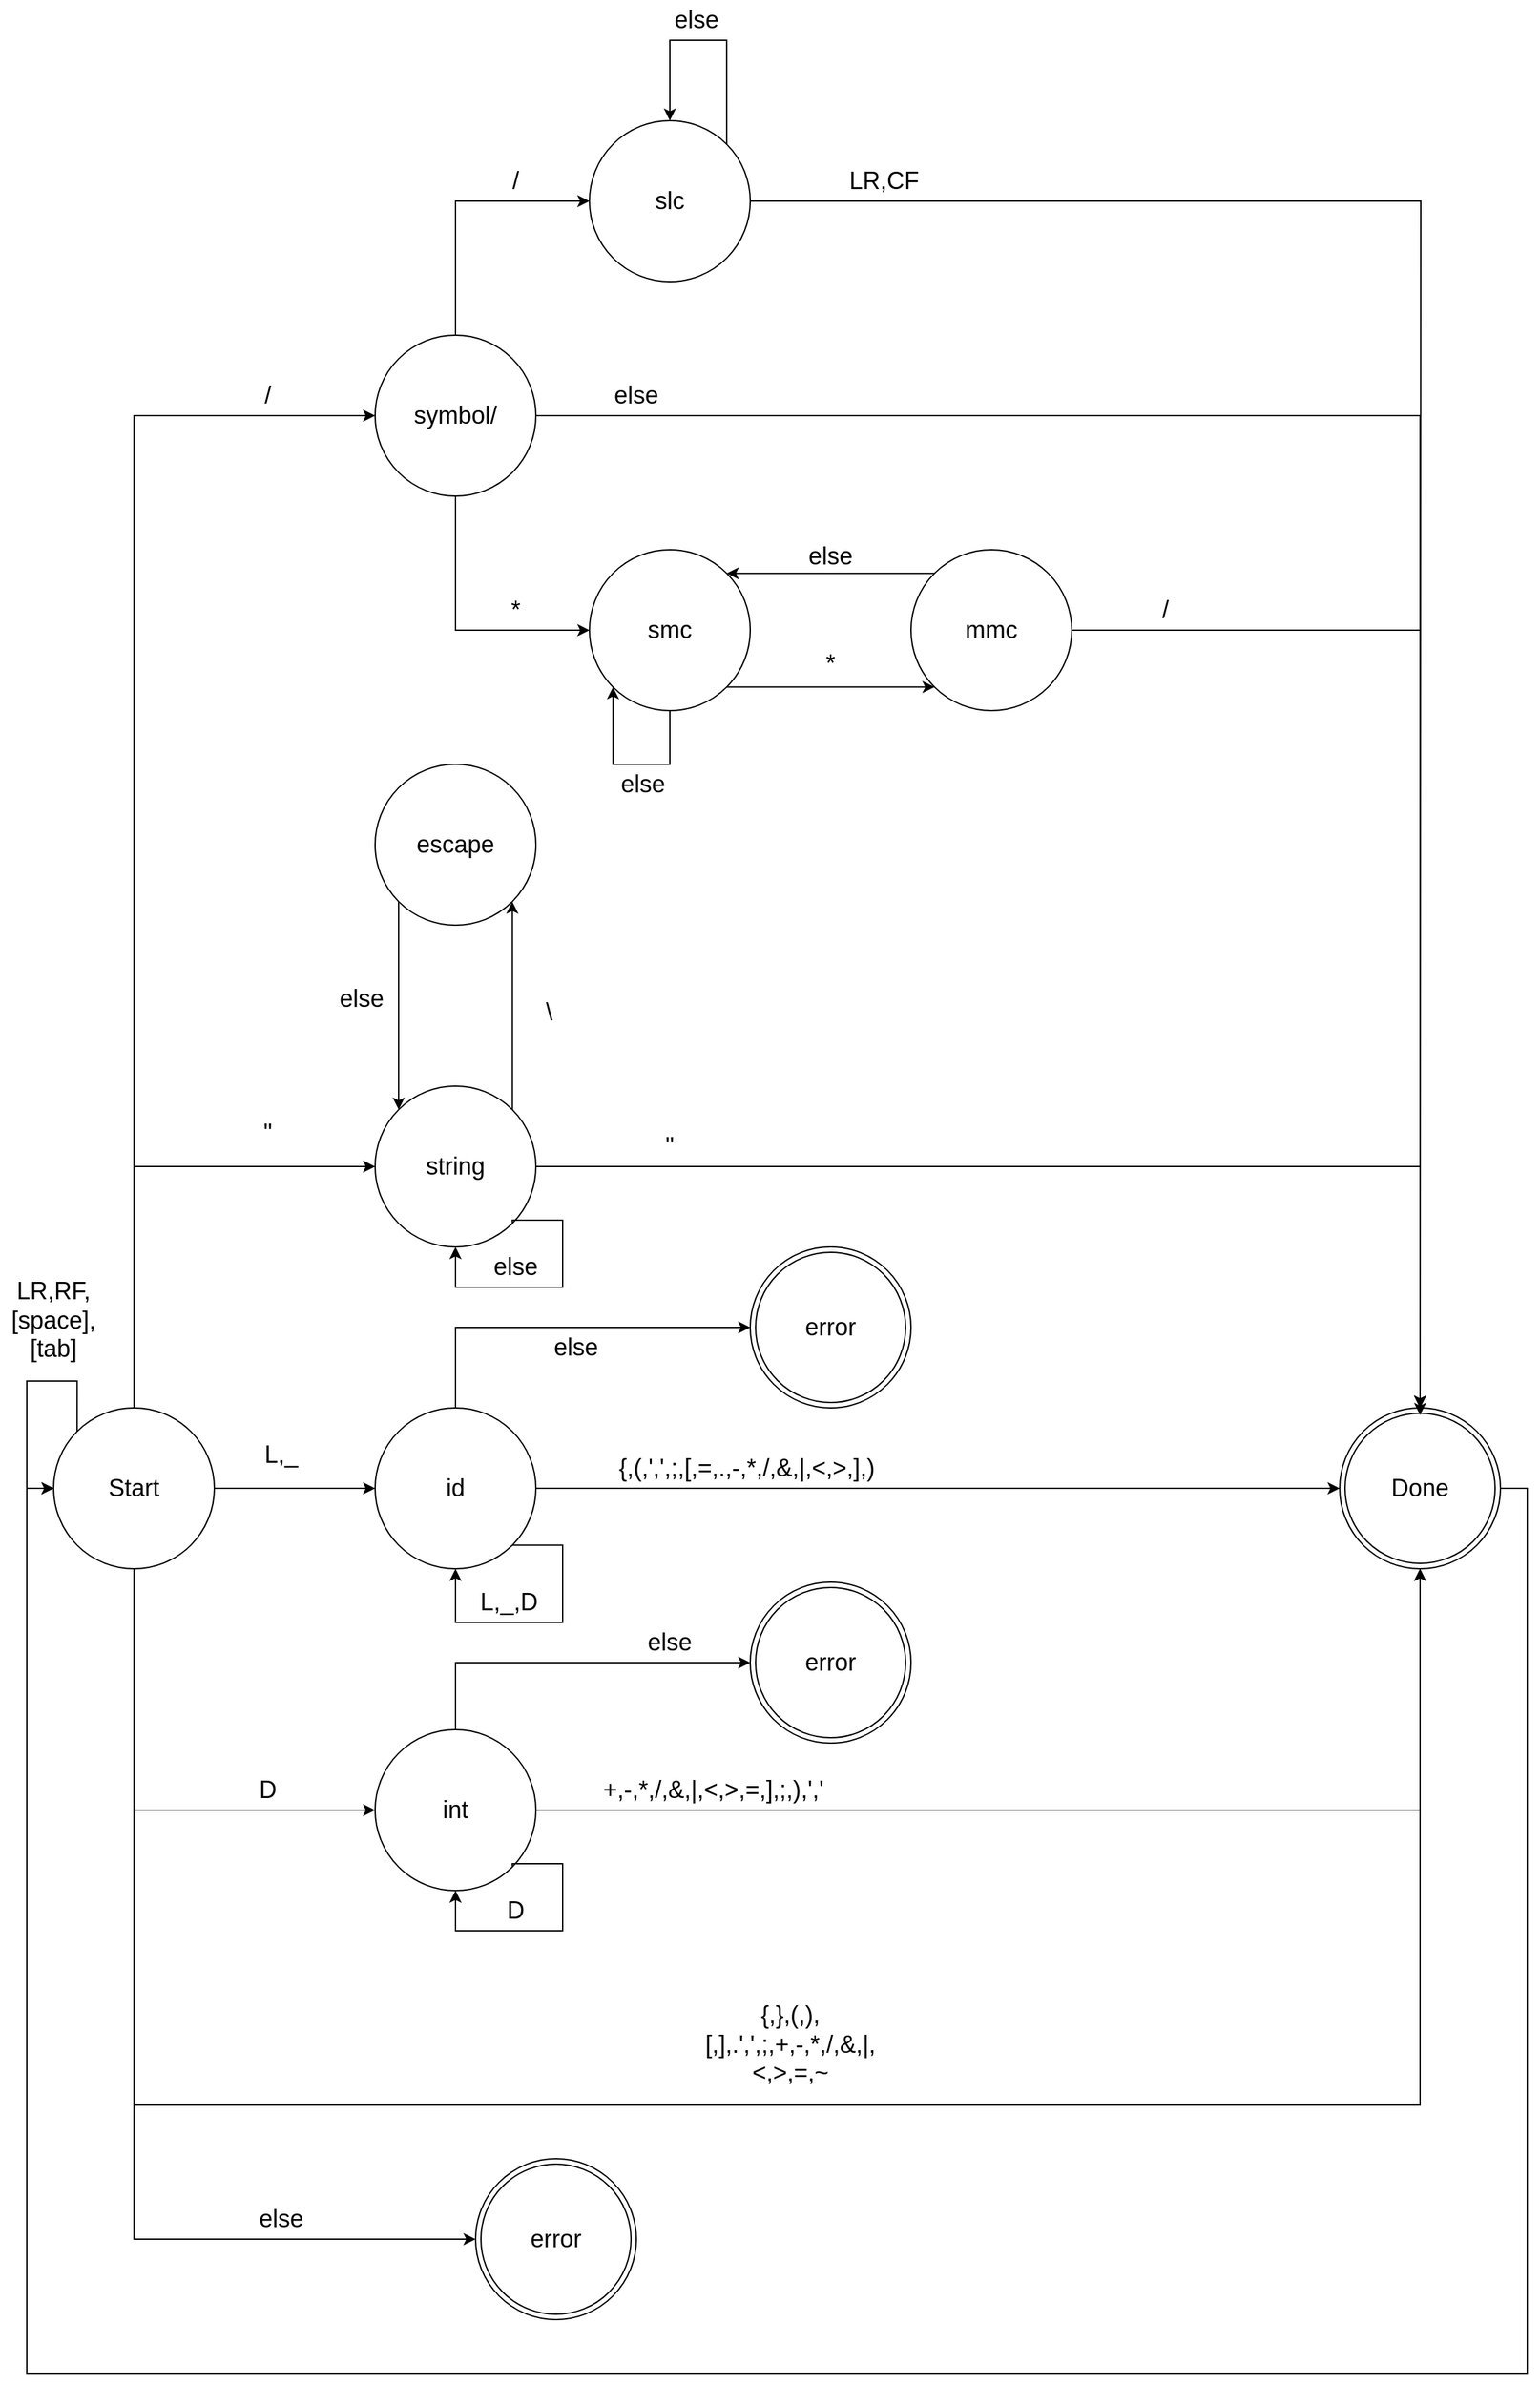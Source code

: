 <mxfile version="23.1.6" type="device">
  <diagram name="Page-1" id="DJ9qgCi5V4KrWlo1G7NN">
    <mxGraphModel dx="955" dy="1575" grid="1" gridSize="10" guides="1" tooltips="1" connect="1" arrows="1" fold="1" page="1" pageScale="1" pageWidth="850" pageHeight="1100" math="0" shadow="0">
      <root>
        <mxCell id="0" />
        <mxCell id="1" parent="0" />
        <mxCell id="LuI5FTJY5WwARPnOgoLh-7" style="edgeStyle=orthogonalEdgeStyle;rounded=0;orthogonalLoop=1;jettySize=auto;html=1;exitX=1;exitY=0.5;exitDx=0;exitDy=0;entryX=0;entryY=0.5;entryDx=0;entryDy=0;" edge="1" parent="1" source="LuI5FTJY5WwARPnOgoLh-1" target="LuI5FTJY5WwARPnOgoLh-2">
          <mxGeometry relative="1" as="geometry" />
        </mxCell>
        <mxCell id="LuI5FTJY5WwARPnOgoLh-8" style="edgeStyle=orthogonalEdgeStyle;rounded=0;orthogonalLoop=1;jettySize=auto;html=1;exitX=0.5;exitY=0;exitDx=0;exitDy=0;entryX=0;entryY=0.5;entryDx=0;entryDy=0;" edge="1" parent="1" source="LuI5FTJY5WwARPnOgoLh-1" target="LuI5FTJY5WwARPnOgoLh-3">
          <mxGeometry relative="1" as="geometry" />
        </mxCell>
        <mxCell id="LuI5FTJY5WwARPnOgoLh-9" style="edgeStyle=orthogonalEdgeStyle;rounded=0;orthogonalLoop=1;jettySize=auto;html=1;exitX=0.5;exitY=0;exitDx=0;exitDy=0;entryX=0;entryY=0.5;entryDx=0;entryDy=0;" edge="1" parent="1" source="LuI5FTJY5WwARPnOgoLh-1" target="LuI5FTJY5WwARPnOgoLh-4">
          <mxGeometry relative="1" as="geometry" />
        </mxCell>
        <mxCell id="LuI5FTJY5WwARPnOgoLh-10" style="edgeStyle=orthogonalEdgeStyle;rounded=0;orthogonalLoop=1;jettySize=auto;html=1;exitX=0.5;exitY=1;exitDx=0;exitDy=0;entryX=0;entryY=0.5;entryDx=0;entryDy=0;" edge="1" parent="1" source="LuI5FTJY5WwARPnOgoLh-1" target="LuI5FTJY5WwARPnOgoLh-5">
          <mxGeometry relative="1" as="geometry" />
        </mxCell>
        <mxCell id="LuI5FTJY5WwARPnOgoLh-67" style="edgeStyle=orthogonalEdgeStyle;rounded=0;orthogonalLoop=1;jettySize=auto;html=1;exitX=0.5;exitY=1;exitDx=0;exitDy=0;entryX=0.5;entryY=1;entryDx=0;entryDy=0;" edge="1" parent="1" source="LuI5FTJY5WwARPnOgoLh-1" target="LuI5FTJY5WwARPnOgoLh-12">
          <mxGeometry relative="1" as="geometry">
            <Array as="points">
              <mxPoint x="140" y="880" />
              <mxPoint x="1100" y="880" />
            </Array>
          </mxGeometry>
        </mxCell>
        <mxCell id="LuI5FTJY5WwARPnOgoLh-69" style="edgeStyle=orthogonalEdgeStyle;rounded=0;orthogonalLoop=1;jettySize=auto;html=1;exitX=0.5;exitY=1;exitDx=0;exitDy=0;entryX=0;entryY=0.5;entryDx=0;entryDy=0;" edge="1" parent="1" source="LuI5FTJY5WwARPnOgoLh-1" target="LuI5FTJY5WwARPnOgoLh-68">
          <mxGeometry relative="1" as="geometry" />
        </mxCell>
        <mxCell id="LuI5FTJY5WwARPnOgoLh-1" value="&lt;font style=&quot;font-size: 18px;&quot;&gt;Start&lt;/font&gt;" style="shape=ellipse;html=1;dashed=0;whiteSpace=wrap;aspect=fixed;perimeter=ellipsePerimeter;" vertex="1" parent="1">
          <mxGeometry x="80" y="360" width="120" height="120" as="geometry" />
        </mxCell>
        <mxCell id="LuI5FTJY5WwARPnOgoLh-46" style="edgeStyle=orthogonalEdgeStyle;rounded=0;orthogonalLoop=1;jettySize=auto;html=1;exitX=1;exitY=0.5;exitDx=0;exitDy=0;entryX=0;entryY=0.5;entryDx=0;entryDy=0;" edge="1" parent="1" source="LuI5FTJY5WwARPnOgoLh-2" target="LuI5FTJY5WwARPnOgoLh-12">
          <mxGeometry relative="1" as="geometry" />
        </mxCell>
        <mxCell id="LuI5FTJY5WwARPnOgoLh-64" style="edgeStyle=orthogonalEdgeStyle;rounded=0;orthogonalLoop=1;jettySize=auto;html=1;exitX=0.5;exitY=0;exitDx=0;exitDy=0;entryX=0;entryY=0.5;entryDx=0;entryDy=0;" edge="1" parent="1" source="LuI5FTJY5WwARPnOgoLh-2" target="LuI5FTJY5WwARPnOgoLh-63">
          <mxGeometry relative="1" as="geometry" />
        </mxCell>
        <mxCell id="LuI5FTJY5WwARPnOgoLh-2" value="&lt;font style=&quot;font-size: 18px;&quot;&gt;id&lt;/font&gt;" style="shape=ellipse;html=1;dashed=0;whiteSpace=wrap;aspect=fixed;perimeter=ellipsePerimeter;" vertex="1" parent="1">
          <mxGeometry x="320" y="360" width="120" height="120" as="geometry" />
        </mxCell>
        <mxCell id="LuI5FTJY5WwARPnOgoLh-24" style="edgeStyle=orthogonalEdgeStyle;rounded=0;orthogonalLoop=1;jettySize=auto;html=1;exitX=1;exitY=0;exitDx=0;exitDy=0;entryX=1;entryY=1;entryDx=0;entryDy=0;" edge="1" parent="1" source="LuI5FTJY5WwARPnOgoLh-3" target="LuI5FTJY5WwARPnOgoLh-23">
          <mxGeometry relative="1" as="geometry" />
        </mxCell>
        <mxCell id="LuI5FTJY5WwARPnOgoLh-49" style="edgeStyle=orthogonalEdgeStyle;rounded=0;orthogonalLoop=1;jettySize=auto;html=1;exitX=1;exitY=0.5;exitDx=0;exitDy=0;entryX=0.5;entryY=0;entryDx=0;entryDy=0;" edge="1" parent="1" source="LuI5FTJY5WwARPnOgoLh-3" target="LuI5FTJY5WwARPnOgoLh-12">
          <mxGeometry relative="1" as="geometry" />
        </mxCell>
        <mxCell id="LuI5FTJY5WwARPnOgoLh-3" value="&lt;font style=&quot;font-size: 18px;&quot;&gt;string&lt;/font&gt;" style="shape=ellipse;html=1;dashed=0;whiteSpace=wrap;aspect=fixed;perimeter=ellipsePerimeter;" vertex="1" parent="1">
          <mxGeometry x="320" y="120" width="120" height="120" as="geometry" />
        </mxCell>
        <mxCell id="LuI5FTJY5WwARPnOgoLh-32" style="edgeStyle=orthogonalEdgeStyle;rounded=0;orthogonalLoop=1;jettySize=auto;html=1;exitX=0.5;exitY=0;exitDx=0;exitDy=0;entryX=0;entryY=0.5;entryDx=0;entryDy=0;" edge="1" parent="1" source="LuI5FTJY5WwARPnOgoLh-4" target="LuI5FTJY5WwARPnOgoLh-31">
          <mxGeometry relative="1" as="geometry" />
        </mxCell>
        <mxCell id="LuI5FTJY5WwARPnOgoLh-35" style="edgeStyle=orthogonalEdgeStyle;rounded=0;orthogonalLoop=1;jettySize=auto;html=1;exitX=0.5;exitY=1;exitDx=0;exitDy=0;entryX=0;entryY=0.5;entryDx=0;entryDy=0;" edge="1" parent="1" source="LuI5FTJY5WwARPnOgoLh-4" target="LuI5FTJY5WwARPnOgoLh-34">
          <mxGeometry relative="1" as="geometry" />
        </mxCell>
        <mxCell id="LuI5FTJY5WwARPnOgoLh-58" style="edgeStyle=orthogonalEdgeStyle;rounded=0;orthogonalLoop=1;jettySize=auto;html=1;exitX=1;exitY=0.5;exitDx=0;exitDy=0;" edge="1" parent="1" source="LuI5FTJY5WwARPnOgoLh-4" target="LuI5FTJY5WwARPnOgoLh-12">
          <mxGeometry relative="1" as="geometry" />
        </mxCell>
        <mxCell id="LuI5FTJY5WwARPnOgoLh-4" value="&lt;font style=&quot;font-size: 18px;&quot;&gt;symbol/&lt;/font&gt;" style="shape=ellipse;html=1;dashed=0;whiteSpace=wrap;aspect=fixed;perimeter=ellipsePerimeter;" vertex="1" parent="1">
          <mxGeometry x="320" y="-440" width="120" height="120" as="geometry" />
        </mxCell>
        <mxCell id="LuI5FTJY5WwARPnOgoLh-47" style="edgeStyle=orthogonalEdgeStyle;rounded=0;orthogonalLoop=1;jettySize=auto;html=1;exitX=1;exitY=0.5;exitDx=0;exitDy=0;entryX=0.5;entryY=1;entryDx=0;entryDy=0;" edge="1" parent="1" source="LuI5FTJY5WwARPnOgoLh-5" target="LuI5FTJY5WwARPnOgoLh-12">
          <mxGeometry relative="1" as="geometry" />
        </mxCell>
        <mxCell id="LuI5FTJY5WwARPnOgoLh-61" style="edgeStyle=orthogonalEdgeStyle;rounded=0;orthogonalLoop=1;jettySize=auto;html=1;exitX=0.5;exitY=0;exitDx=0;exitDy=0;entryX=0;entryY=0.5;entryDx=0;entryDy=0;" edge="1" parent="1" source="LuI5FTJY5WwARPnOgoLh-5" target="LuI5FTJY5WwARPnOgoLh-60">
          <mxGeometry relative="1" as="geometry" />
        </mxCell>
        <mxCell id="LuI5FTJY5WwARPnOgoLh-5" value="&lt;font style=&quot;font-size: 18px;&quot;&gt;int&lt;/font&gt;" style="shape=ellipse;html=1;dashed=0;whiteSpace=wrap;aspect=fixed;perimeter=ellipsePerimeter;" vertex="1" parent="1">
          <mxGeometry x="320" y="600" width="120" height="120" as="geometry" />
        </mxCell>
        <mxCell id="LuI5FTJY5WwARPnOgoLh-71" style="edgeStyle=orthogonalEdgeStyle;rounded=0;orthogonalLoop=1;jettySize=auto;html=1;exitX=1;exitY=0.5;exitDx=0;exitDy=0;entryX=0;entryY=0.5;entryDx=0;entryDy=0;" edge="1" parent="1" source="LuI5FTJY5WwARPnOgoLh-12" target="LuI5FTJY5WwARPnOgoLh-1">
          <mxGeometry relative="1" as="geometry">
            <Array as="points">
              <mxPoint x="1180" y="420" />
              <mxPoint x="1180" y="1080" />
              <mxPoint x="60" y="1080" />
              <mxPoint x="60" y="420" />
            </Array>
          </mxGeometry>
        </mxCell>
        <mxCell id="LuI5FTJY5WwARPnOgoLh-12" value="&lt;font style=&quot;font-size: 18px;&quot;&gt;Done&lt;/font&gt;" style="ellipse;shape=doubleEllipse;html=1;dashed=0;whiteSpace=wrap;aspect=fixed;" vertex="1" parent="1">
          <mxGeometry x="1040" y="360" width="120" height="120" as="geometry" />
        </mxCell>
        <mxCell id="LuI5FTJY5WwARPnOgoLh-13" value="&lt;font style=&quot;font-size: 18px;&quot;&gt;L,_&lt;/font&gt;" style="text;html=1;align=center;verticalAlign=middle;whiteSpace=wrap;rounded=0;" vertex="1" parent="1">
          <mxGeometry x="220" y="380" width="60" height="30" as="geometry" />
        </mxCell>
        <mxCell id="LuI5FTJY5WwARPnOgoLh-14" value="&lt;font style=&quot;font-size: 18px;&quot;&gt;&quot;&lt;/font&gt;" style="text;html=1;align=center;verticalAlign=middle;whiteSpace=wrap;rounded=0;" vertex="1" parent="1">
          <mxGeometry x="210" y="140" width="60" height="30" as="geometry" />
        </mxCell>
        <mxCell id="LuI5FTJY5WwARPnOgoLh-15" value="&lt;font style=&quot;font-size: 18px;&quot;&gt;/&lt;/font&gt;" style="text;html=1;align=center;verticalAlign=middle;whiteSpace=wrap;rounded=0;" vertex="1" parent="1">
          <mxGeometry x="210" y="-410" width="60" height="30" as="geometry" />
        </mxCell>
        <mxCell id="LuI5FTJY5WwARPnOgoLh-16" value="&lt;font style=&quot;font-size: 18px;&quot;&gt;D&lt;/font&gt;" style="text;html=1;align=center;verticalAlign=middle;whiteSpace=wrap;rounded=0;" vertex="1" parent="1">
          <mxGeometry x="210" y="630" width="60" height="30" as="geometry" />
        </mxCell>
        <mxCell id="LuI5FTJY5WwARPnOgoLh-17" value="&lt;font style=&quot;font-size: 18px;&quot;&gt;{,},(,),[,],.&#39;,&#39;,;,+,-,*,/,&amp;amp;,|,&amp;lt;,&amp;gt;,=,~&lt;/font&gt;" style="text;html=1;align=center;verticalAlign=middle;whiteSpace=wrap;rounded=0;" vertex="1" parent="1">
          <mxGeometry x="560" y="800" width="140" height="70" as="geometry" />
        </mxCell>
        <mxCell id="LuI5FTJY5WwARPnOgoLh-18" style="edgeStyle=orthogonalEdgeStyle;rounded=0;orthogonalLoop=1;jettySize=auto;html=1;exitX=1;exitY=1;exitDx=0;exitDy=0;entryX=0.5;entryY=1;entryDx=0;entryDy=0;" edge="1" parent="1" source="LuI5FTJY5WwARPnOgoLh-2" target="LuI5FTJY5WwARPnOgoLh-2">
          <mxGeometry relative="1" as="geometry">
            <Array as="points">
              <mxPoint x="460" y="462" />
              <mxPoint x="460" y="520" />
              <mxPoint x="380" y="520" />
            </Array>
          </mxGeometry>
        </mxCell>
        <mxCell id="LuI5FTJY5WwARPnOgoLh-19" value="&lt;font style=&quot;font-size: 18px;&quot;&gt;L,_,D&lt;/font&gt;" style="text;html=1;align=center;verticalAlign=middle;whiteSpace=wrap;rounded=0;" vertex="1" parent="1">
          <mxGeometry x="390" y="490" width="60" height="30" as="geometry" />
        </mxCell>
        <mxCell id="LuI5FTJY5WwARPnOgoLh-20" style="edgeStyle=orthogonalEdgeStyle;rounded=0;orthogonalLoop=1;jettySize=auto;html=1;exitX=1;exitY=1;exitDx=0;exitDy=0;entryX=0.5;entryY=1;entryDx=0;entryDy=0;" edge="1" parent="1" source="LuI5FTJY5WwARPnOgoLh-5" target="LuI5FTJY5WwARPnOgoLh-5">
          <mxGeometry relative="1" as="geometry">
            <Array as="points">
              <mxPoint x="422" y="700" />
              <mxPoint x="460" y="700" />
              <mxPoint x="460" y="750" />
              <mxPoint x="380" y="750" />
            </Array>
          </mxGeometry>
        </mxCell>
        <mxCell id="LuI5FTJY5WwARPnOgoLh-21" value="&lt;font style=&quot;font-size: 18px;&quot;&gt;D&lt;/font&gt;" style="text;html=1;align=center;verticalAlign=middle;whiteSpace=wrap;rounded=0;" vertex="1" parent="1">
          <mxGeometry x="395" y="720" width="60" height="30" as="geometry" />
        </mxCell>
        <mxCell id="LuI5FTJY5WwARPnOgoLh-25" style="edgeStyle=orthogonalEdgeStyle;rounded=0;orthogonalLoop=1;jettySize=auto;html=1;exitX=0;exitY=1;exitDx=0;exitDy=0;entryX=0;entryY=0;entryDx=0;entryDy=0;" edge="1" parent="1" source="LuI5FTJY5WwARPnOgoLh-23" target="LuI5FTJY5WwARPnOgoLh-3">
          <mxGeometry relative="1" as="geometry" />
        </mxCell>
        <mxCell id="LuI5FTJY5WwARPnOgoLh-23" value="&lt;font style=&quot;font-size: 18px;&quot;&gt;escape&lt;/font&gt;" style="shape=ellipse;html=1;dashed=0;whiteSpace=wrap;aspect=fixed;perimeter=ellipsePerimeter;" vertex="1" parent="1">
          <mxGeometry x="320" y="-120" width="120" height="120" as="geometry" />
        </mxCell>
        <mxCell id="LuI5FTJY5WwARPnOgoLh-26" value="&lt;font style=&quot;font-size: 18px;&quot;&gt;else&lt;/font&gt;" style="text;html=1;align=center;verticalAlign=middle;whiteSpace=wrap;rounded=0;" vertex="1" parent="1">
          <mxGeometry x="280" y="40" width="60" height="30" as="geometry" />
        </mxCell>
        <mxCell id="LuI5FTJY5WwARPnOgoLh-27" value="&lt;font style=&quot;font-size: 18px;&quot;&gt;\&lt;/font&gt;" style="text;html=1;align=center;verticalAlign=middle;whiteSpace=wrap;rounded=0;" vertex="1" parent="1">
          <mxGeometry x="420" y="50" width="60" height="30" as="geometry" />
        </mxCell>
        <mxCell id="LuI5FTJY5WwARPnOgoLh-28" style="edgeStyle=orthogonalEdgeStyle;rounded=0;orthogonalLoop=1;jettySize=auto;html=1;exitX=1;exitY=1;exitDx=0;exitDy=0;entryX=0.5;entryY=1;entryDx=0;entryDy=0;" edge="1" parent="1" source="LuI5FTJY5WwARPnOgoLh-3" target="LuI5FTJY5WwARPnOgoLh-3">
          <mxGeometry relative="1" as="geometry">
            <Array as="points">
              <mxPoint x="422" y="220" />
              <mxPoint x="460" y="220" />
              <mxPoint x="460" y="270" />
              <mxPoint x="380" y="270" />
            </Array>
          </mxGeometry>
        </mxCell>
        <mxCell id="LuI5FTJY5WwARPnOgoLh-29" value="&lt;font style=&quot;font-size: 18px;&quot;&gt;else&lt;/font&gt;" style="text;html=1;align=center;verticalAlign=middle;whiteSpace=wrap;rounded=0;" vertex="1" parent="1">
          <mxGeometry x="395" y="240" width="60" height="30" as="geometry" />
        </mxCell>
        <mxCell id="LuI5FTJY5WwARPnOgoLh-51" style="edgeStyle=orthogonalEdgeStyle;rounded=0;orthogonalLoop=1;jettySize=auto;html=1;exitX=1;exitY=0.5;exitDx=0;exitDy=0;" edge="1" parent="1" source="LuI5FTJY5WwARPnOgoLh-31">
          <mxGeometry relative="1" as="geometry">
            <mxPoint x="1100" y="365.333" as="targetPoint" />
          </mxGeometry>
        </mxCell>
        <mxCell id="LuI5FTJY5WwARPnOgoLh-31" value="&lt;font style=&quot;font-size: 18px;&quot;&gt;slc&lt;/font&gt;" style="shape=ellipse;html=1;dashed=0;whiteSpace=wrap;aspect=fixed;perimeter=ellipsePerimeter;" vertex="1" parent="1">
          <mxGeometry x="480" y="-600" width="120" height="120" as="geometry" />
        </mxCell>
        <mxCell id="LuI5FTJY5WwARPnOgoLh-33" value="&lt;font style=&quot;font-size: 18px;&quot;&gt;/&lt;/font&gt;" style="text;html=1;align=center;verticalAlign=middle;whiteSpace=wrap;rounded=0;" vertex="1" parent="1">
          <mxGeometry x="395" y="-570" width="60" height="30" as="geometry" />
        </mxCell>
        <mxCell id="LuI5FTJY5WwARPnOgoLh-38" style="edgeStyle=orthogonalEdgeStyle;rounded=0;orthogonalLoop=1;jettySize=auto;html=1;exitX=1;exitY=1;exitDx=0;exitDy=0;entryX=0;entryY=1;entryDx=0;entryDy=0;" edge="1" parent="1" source="LuI5FTJY5WwARPnOgoLh-34" target="LuI5FTJY5WwARPnOgoLh-37">
          <mxGeometry relative="1" as="geometry" />
        </mxCell>
        <mxCell id="LuI5FTJY5WwARPnOgoLh-34" value="&lt;span style=&quot;font-size: 18px;&quot;&gt;smc&lt;/span&gt;" style="shape=ellipse;html=1;dashed=0;whiteSpace=wrap;aspect=fixed;perimeter=ellipsePerimeter;" vertex="1" parent="1">
          <mxGeometry x="480" y="-280" width="120" height="120" as="geometry" />
        </mxCell>
        <mxCell id="LuI5FTJY5WwARPnOgoLh-36" value="&lt;font style=&quot;font-size: 18px;&quot;&gt;*&lt;/font&gt;" style="text;html=1;align=center;verticalAlign=middle;whiteSpace=wrap;rounded=0;" vertex="1" parent="1">
          <mxGeometry x="395" y="-250" width="60" height="30" as="geometry" />
        </mxCell>
        <mxCell id="LuI5FTJY5WwARPnOgoLh-39" style="edgeStyle=orthogonalEdgeStyle;rounded=0;orthogonalLoop=1;jettySize=auto;html=1;exitX=0;exitY=0;exitDx=0;exitDy=0;entryX=1;entryY=0;entryDx=0;entryDy=0;" edge="1" parent="1" source="LuI5FTJY5WwARPnOgoLh-37" target="LuI5FTJY5WwARPnOgoLh-34">
          <mxGeometry relative="1" as="geometry" />
        </mxCell>
        <mxCell id="LuI5FTJY5WwARPnOgoLh-50" style="edgeStyle=orthogonalEdgeStyle;rounded=0;orthogonalLoop=1;jettySize=auto;html=1;exitX=1;exitY=0.5;exitDx=0;exitDy=0;entryX=0.5;entryY=0;entryDx=0;entryDy=0;" edge="1" parent="1" source="LuI5FTJY5WwARPnOgoLh-37" target="LuI5FTJY5WwARPnOgoLh-12">
          <mxGeometry relative="1" as="geometry" />
        </mxCell>
        <mxCell id="LuI5FTJY5WwARPnOgoLh-37" value="&lt;font style=&quot;font-size: 18px;&quot;&gt;mmc&lt;/font&gt;" style="shape=ellipse;html=1;dashed=0;whiteSpace=wrap;aspect=fixed;perimeter=ellipsePerimeter;" vertex="1" parent="1">
          <mxGeometry x="720" y="-280" width="120" height="120" as="geometry" />
        </mxCell>
        <mxCell id="LuI5FTJY5WwARPnOgoLh-40" value="&lt;font style=&quot;font-size: 18px;&quot;&gt;*&lt;/font&gt;" style="text;html=1;align=center;verticalAlign=middle;whiteSpace=wrap;rounded=0;" vertex="1" parent="1">
          <mxGeometry x="630" y="-210" width="60" height="30" as="geometry" />
        </mxCell>
        <mxCell id="LuI5FTJY5WwARPnOgoLh-41" value="&lt;font style=&quot;font-size: 18px;&quot;&gt;else&lt;/font&gt;" style="text;html=1;align=center;verticalAlign=middle;whiteSpace=wrap;rounded=0;" vertex="1" parent="1">
          <mxGeometry x="630" y="-290" width="60" height="30" as="geometry" />
        </mxCell>
        <mxCell id="LuI5FTJY5WwARPnOgoLh-42" style="edgeStyle=orthogonalEdgeStyle;rounded=0;orthogonalLoop=1;jettySize=auto;html=1;exitX=0.5;exitY=1;exitDx=0;exitDy=0;entryX=0;entryY=1;entryDx=0;entryDy=0;" edge="1" parent="1" source="LuI5FTJY5WwARPnOgoLh-34" target="LuI5FTJY5WwARPnOgoLh-34">
          <mxGeometry relative="1" as="geometry">
            <Array as="points">
              <mxPoint x="540" y="-120" />
              <mxPoint x="498" y="-120" />
            </Array>
          </mxGeometry>
        </mxCell>
        <mxCell id="LuI5FTJY5WwARPnOgoLh-43" value="&lt;font style=&quot;font-size: 18px;&quot;&gt;else&lt;/font&gt;" style="text;html=1;align=center;verticalAlign=middle;whiteSpace=wrap;rounded=0;" vertex="1" parent="1">
          <mxGeometry x="490" y="-120" width="60" height="30" as="geometry" />
        </mxCell>
        <mxCell id="LuI5FTJY5WwARPnOgoLh-44" style="edgeStyle=orthogonalEdgeStyle;rounded=0;orthogonalLoop=1;jettySize=auto;html=1;exitX=1;exitY=0;exitDx=0;exitDy=0;entryX=0.5;entryY=0;entryDx=0;entryDy=0;" edge="1" parent="1" source="LuI5FTJY5WwARPnOgoLh-31" target="LuI5FTJY5WwARPnOgoLh-31">
          <mxGeometry relative="1" as="geometry">
            <Array as="points">
              <mxPoint x="582" y="-660" />
              <mxPoint x="540" y="-660" />
            </Array>
          </mxGeometry>
        </mxCell>
        <mxCell id="LuI5FTJY5WwARPnOgoLh-45" value="&lt;font style=&quot;font-size: 18px;&quot;&gt;else&lt;/font&gt;" style="text;html=1;align=center;verticalAlign=middle;whiteSpace=wrap;rounded=0;" vertex="1" parent="1">
          <mxGeometry x="530" y="-690" width="60" height="30" as="geometry" />
        </mxCell>
        <mxCell id="LuI5FTJY5WwARPnOgoLh-52" value="&lt;font style=&quot;font-size: 18px;&quot;&gt;&quot;&lt;/font&gt;" style="text;html=1;align=center;verticalAlign=middle;whiteSpace=wrap;rounded=0;" vertex="1" parent="1">
          <mxGeometry x="510" y="150" width="60" height="30" as="geometry" />
        </mxCell>
        <mxCell id="LuI5FTJY5WwARPnOgoLh-53" value="&lt;font style=&quot;font-size: 18px;&quot;&gt;{,(,&#39;,&#39;,;,[,=,.,-,*,/,&amp;amp;,|,&amp;lt;,&amp;gt;,],)&lt;/font&gt;" style="text;html=1;align=center;verticalAlign=middle;whiteSpace=wrap;rounded=0;" vertex="1" parent="1">
          <mxGeometry x="485" y="390" width="225" height="30" as="geometry" />
        </mxCell>
        <mxCell id="LuI5FTJY5WwARPnOgoLh-54" value="&lt;font style=&quot;font-size: 18px;&quot;&gt;+,-,*,/,&amp;amp;,|,&amp;lt;,&amp;gt;,=,],;,),&#39;,&#39;&lt;/font&gt;" style="text;html=1;align=center;verticalAlign=middle;whiteSpace=wrap;rounded=0;" vertex="1" parent="1">
          <mxGeometry x="485" y="630" width="175" height="30" as="geometry" />
        </mxCell>
        <mxCell id="LuI5FTJY5WwARPnOgoLh-56" value="&lt;font style=&quot;font-size: 18px;&quot;&gt;/&lt;/font&gt;" style="text;html=1;align=center;verticalAlign=middle;whiteSpace=wrap;rounded=0;" vertex="1" parent="1">
          <mxGeometry x="880" y="-250" width="60" height="30" as="geometry" />
        </mxCell>
        <mxCell id="LuI5FTJY5WwARPnOgoLh-57" value="&lt;font style=&quot;font-size: 18px;&quot;&gt;LR,CF&lt;/font&gt;" style="text;html=1;align=center;verticalAlign=middle;whiteSpace=wrap;rounded=0;" vertex="1" parent="1">
          <mxGeometry x="670" y="-570" width="60" height="30" as="geometry" />
        </mxCell>
        <mxCell id="LuI5FTJY5WwARPnOgoLh-59" value="&lt;font style=&quot;font-size: 18px;&quot;&gt;else&lt;/font&gt;" style="text;html=1;align=center;verticalAlign=middle;whiteSpace=wrap;rounded=0;" vertex="1" parent="1">
          <mxGeometry x="485" y="-410" width="60" height="30" as="geometry" />
        </mxCell>
        <mxCell id="LuI5FTJY5WwARPnOgoLh-60" value="&lt;font style=&quot;font-size: 18px;&quot;&gt;error&lt;/font&gt;" style="ellipse;shape=doubleEllipse;html=1;dashed=0;whiteSpace=wrap;aspect=fixed;" vertex="1" parent="1">
          <mxGeometry x="600" y="490" width="120" height="120" as="geometry" />
        </mxCell>
        <mxCell id="LuI5FTJY5WwARPnOgoLh-62" value="&lt;font style=&quot;font-size: 18px;&quot;&gt;else&lt;/font&gt;" style="text;html=1;align=center;verticalAlign=middle;whiteSpace=wrap;rounded=0;" vertex="1" parent="1">
          <mxGeometry x="510" y="520" width="60" height="30" as="geometry" />
        </mxCell>
        <mxCell id="LuI5FTJY5WwARPnOgoLh-63" value="&lt;font style=&quot;font-size: 18px;&quot;&gt;error&lt;/font&gt;" style="ellipse;shape=doubleEllipse;html=1;dashed=0;whiteSpace=wrap;aspect=fixed;" vertex="1" parent="1">
          <mxGeometry x="600" y="240" width="120" height="120" as="geometry" />
        </mxCell>
        <mxCell id="LuI5FTJY5WwARPnOgoLh-65" value="&lt;font style=&quot;font-size: 18px;&quot;&gt;else&lt;/font&gt;" style="text;html=1;align=center;verticalAlign=middle;whiteSpace=wrap;rounded=0;" vertex="1" parent="1">
          <mxGeometry x="440" y="300" width="60" height="30" as="geometry" />
        </mxCell>
        <mxCell id="LuI5FTJY5WwARPnOgoLh-68" value="&lt;font style=&quot;font-size: 18px;&quot;&gt;error&lt;/font&gt;" style="ellipse;shape=doubleEllipse;html=1;dashed=0;whiteSpace=wrap;aspect=fixed;" vertex="1" parent="1">
          <mxGeometry x="395" y="920" width="120" height="120" as="geometry" />
        </mxCell>
        <mxCell id="LuI5FTJY5WwARPnOgoLh-70" value="&lt;font style=&quot;font-size: 18px;&quot;&gt;else&lt;/font&gt;" style="text;html=1;align=center;verticalAlign=middle;whiteSpace=wrap;rounded=0;" vertex="1" parent="1">
          <mxGeometry x="220" y="950" width="60" height="30" as="geometry" />
        </mxCell>
        <mxCell id="LuI5FTJY5WwARPnOgoLh-72" style="edgeStyle=orthogonalEdgeStyle;rounded=0;orthogonalLoop=1;jettySize=auto;html=1;exitX=0;exitY=0;exitDx=0;exitDy=0;entryX=0;entryY=0.5;entryDx=0;entryDy=0;" edge="1" parent="1" source="LuI5FTJY5WwARPnOgoLh-1" target="LuI5FTJY5WwARPnOgoLh-1">
          <mxGeometry relative="1" as="geometry">
            <Array as="points">
              <mxPoint x="98" y="340" />
              <mxPoint x="60" y="340" />
              <mxPoint x="60" y="420" />
            </Array>
          </mxGeometry>
        </mxCell>
        <mxCell id="LuI5FTJY5WwARPnOgoLh-73" value="&lt;font style=&quot;font-size: 18px;&quot;&gt;LR,RF,[space],[tab]&lt;/font&gt;" style="text;html=1;align=center;verticalAlign=middle;whiteSpace=wrap;rounded=0;" vertex="1" parent="1">
          <mxGeometry x="40" y="260" width="80" height="70" as="geometry" />
        </mxCell>
      </root>
    </mxGraphModel>
  </diagram>
</mxfile>
